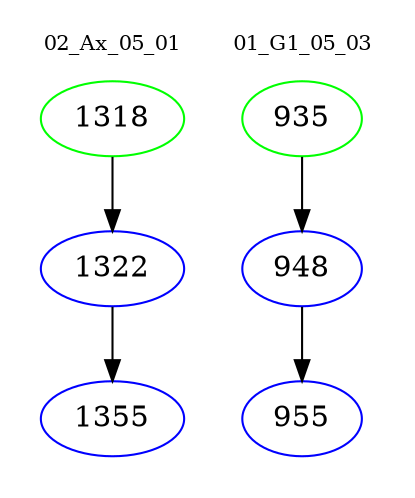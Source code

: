 digraph{
subgraph cluster_0 {
color = white
label = "02_Ax_05_01";
fontsize=10;
T0_1318 [label="1318", color="green"]
T0_1318 -> T0_1322 [color="black"]
T0_1322 [label="1322", color="blue"]
T0_1322 -> T0_1355 [color="black"]
T0_1355 [label="1355", color="blue"]
}
subgraph cluster_1 {
color = white
label = "01_G1_05_03";
fontsize=10;
T1_935 [label="935", color="green"]
T1_935 -> T1_948 [color="black"]
T1_948 [label="948", color="blue"]
T1_948 -> T1_955 [color="black"]
T1_955 [label="955", color="blue"]
}
}
